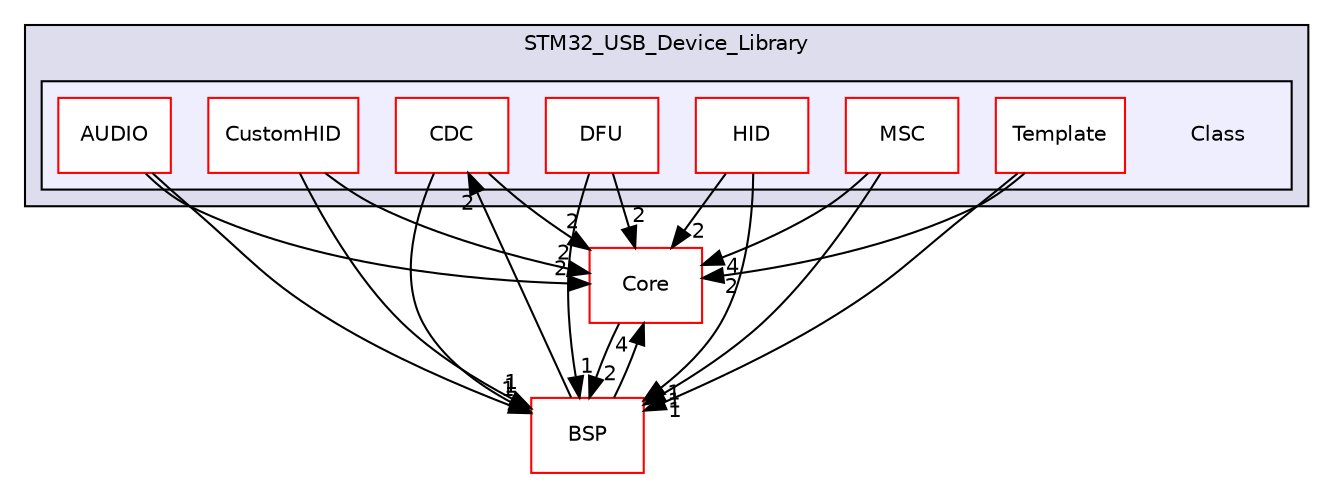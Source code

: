 digraph "/home/developer/mtrain-firmware/external/middleware/STM32_USB_Device_Library/Class" {
  compound=true
  node [ fontsize="10", fontname="Helvetica"];
  edge [ labelfontsize="10", labelfontname="Helvetica"];
  subgraph clusterdir_da8cd739d3a8dc42ecb2bee48a61c696 {
    graph [ bgcolor="#ddddee", pencolor="black", label="STM32_USB_Device_Library" fontname="Helvetica", fontsize="10", URL="dir_da8cd739d3a8dc42ecb2bee48a61c696.html"]
  subgraph clusterdir_15392ef346dfcd144f2859cb33b3c01f {
    graph [ bgcolor="#eeeeff", pencolor="black", label="" URL="dir_15392ef346dfcd144f2859cb33b3c01f.html"];
    dir_15392ef346dfcd144f2859cb33b3c01f [shape=plaintext label="Class"];
    dir_c11500816f8ec3526ffeede5315c5ad7 [shape=box label="AUDIO" color="red" fillcolor="white" style="filled" URL="dir_c11500816f8ec3526ffeede5315c5ad7.html"];
    dir_a67dce7114ae07c1812bf68e145623a2 [shape=box label="CDC" color="red" fillcolor="white" style="filled" URL="dir_a67dce7114ae07c1812bf68e145623a2.html"];
    dir_06e17c1bf5cc3a6c09ff236fa2e4acf7 [shape=box label="CustomHID" color="red" fillcolor="white" style="filled" URL="dir_06e17c1bf5cc3a6c09ff236fa2e4acf7.html"];
    dir_5f20145bd704acb2c7cc1df09551cf4b [shape=box label="DFU" color="red" fillcolor="white" style="filled" URL="dir_5f20145bd704acb2c7cc1df09551cf4b.html"];
    dir_15bdb2435714e159d96bdf1053587c5a [shape=box label="HID" color="red" fillcolor="white" style="filled" URL="dir_15bdb2435714e159d96bdf1053587c5a.html"];
    dir_5dbeb976007b7458ddfdbf77d04f2fbc [shape=box label="MSC" color="red" fillcolor="white" style="filled" URL="dir_5dbeb976007b7458ddfdbf77d04f2fbc.html"];
    dir_ea68d21bba23a531ef493cc0482780a7 [shape=box label="Template" color="red" fillcolor="white" style="filled" URL="dir_ea68d21bba23a531ef493cc0482780a7.html"];
  }
  }
  dir_19e504b8294315d876b43ba053bc3f8f [shape=box label="Core" fillcolor="white" style="filled" color="red" URL="dir_19e504b8294315d876b43ba053bc3f8f.html"];
  dir_350c8a3315b9de76597c9530ef31a96a [shape=box label="BSP" fillcolor="white" style="filled" color="red" URL="dir_350c8a3315b9de76597c9530ef31a96a.html"];
  dir_ea68d21bba23a531ef493cc0482780a7->dir_19e504b8294315d876b43ba053bc3f8f [headlabel="2", labeldistance=1.5 headhref="dir_000073_000076.html"];
  dir_ea68d21bba23a531ef493cc0482780a7->dir_350c8a3315b9de76597c9530ef31a96a [headlabel="1", labeldistance=1.5 headhref="dir_000073_000009.html"];
  dir_5f20145bd704acb2c7cc1df09551cf4b->dir_19e504b8294315d876b43ba053bc3f8f [headlabel="2", labeldistance=1.5 headhref="dir_000064_000076.html"];
  dir_5f20145bd704acb2c7cc1df09551cf4b->dir_350c8a3315b9de76597c9530ef31a96a [headlabel="1", labeldistance=1.5 headhref="dir_000064_000009.html"];
  dir_06e17c1bf5cc3a6c09ff236fa2e4acf7->dir_19e504b8294315d876b43ba053bc3f8f [headlabel="2", labeldistance=1.5 headhref="dir_000061_000076.html"];
  dir_06e17c1bf5cc3a6c09ff236fa2e4acf7->dir_350c8a3315b9de76597c9530ef31a96a [headlabel="1", labeldistance=1.5 headhref="dir_000061_000009.html"];
  dir_a67dce7114ae07c1812bf68e145623a2->dir_19e504b8294315d876b43ba053bc3f8f [headlabel="2", labeldistance=1.5 headhref="dir_000058_000076.html"];
  dir_a67dce7114ae07c1812bf68e145623a2->dir_350c8a3315b9de76597c9530ef31a96a [headlabel="1", labeldistance=1.5 headhref="dir_000058_000009.html"];
  dir_c11500816f8ec3526ffeede5315c5ad7->dir_19e504b8294315d876b43ba053bc3f8f [headlabel="2", labeldistance=1.5 headhref="dir_000055_000076.html"];
  dir_c11500816f8ec3526ffeede5315c5ad7->dir_350c8a3315b9de76597c9530ef31a96a [headlabel="1", labeldistance=1.5 headhref="dir_000055_000009.html"];
  dir_5dbeb976007b7458ddfdbf77d04f2fbc->dir_19e504b8294315d876b43ba053bc3f8f [headlabel="4", labeldistance=1.5 headhref="dir_000070_000076.html"];
  dir_5dbeb976007b7458ddfdbf77d04f2fbc->dir_350c8a3315b9de76597c9530ef31a96a [headlabel="1", labeldistance=1.5 headhref="dir_000070_000009.html"];
  dir_19e504b8294315d876b43ba053bc3f8f->dir_350c8a3315b9de76597c9530ef31a96a [headlabel="2", labeldistance=1.5 headhref="dir_000076_000009.html"];
  dir_15bdb2435714e159d96bdf1053587c5a->dir_19e504b8294315d876b43ba053bc3f8f [headlabel="2", labeldistance=1.5 headhref="dir_000067_000076.html"];
  dir_15bdb2435714e159d96bdf1053587c5a->dir_350c8a3315b9de76597c9530ef31a96a [headlabel="1", labeldistance=1.5 headhref="dir_000067_000009.html"];
  dir_350c8a3315b9de76597c9530ef31a96a->dir_a67dce7114ae07c1812bf68e145623a2 [headlabel="2", labeldistance=1.5 headhref="dir_000009_000058.html"];
  dir_350c8a3315b9de76597c9530ef31a96a->dir_19e504b8294315d876b43ba053bc3f8f [headlabel="4", labeldistance=1.5 headhref="dir_000009_000076.html"];
}
